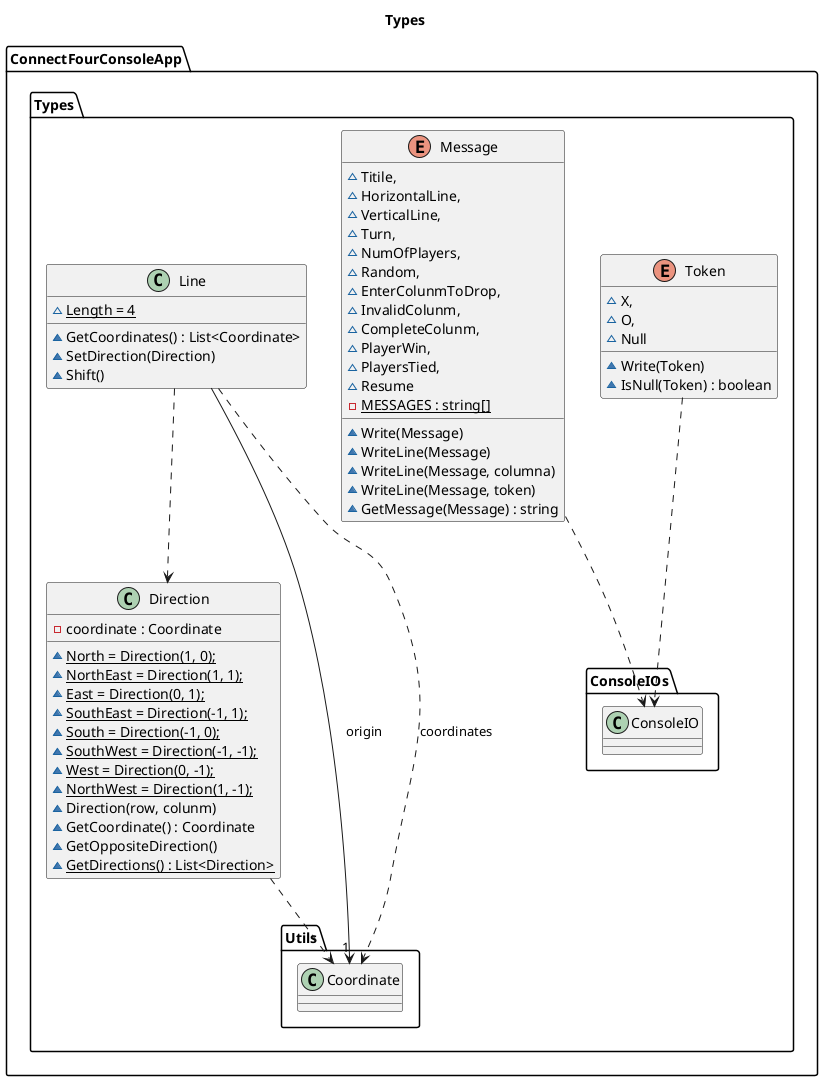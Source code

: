 @startuml Types
title Types
package ConnectFourConsoleApp{
    namespace Types{
        enum Token{
            ~X,
            ~O,
            ~Null
            ~Write(Token)
            ~IsNull(Token) : boolean
        }
        Token ..> ConsoleIOs.ConsoleIO

        enum Message
        {
            ~Titile,
            ~HorizontalLine,
            ~VerticalLine,
            ~Turn,
            ~NumOfPlayers,
            ~Random,
            ~EnterColunmToDrop,
            ~InvalidColunm,
            ~CompleteColunm,
            ~PlayerWin,
            ~PlayersTied,
            ~Resume
            -{static}MESSAGES : string[]
            ~Write(Message)
            ~WriteLine(Message)
            ~WriteLine(Message, columna)
            ~WriteLine(Message, token)
            ~GetMessage(Message) : string
        }
        Message ..> ConsoleIOs.ConsoleIO

        class Direction
        {
            -coordinate : Coordinate
            ~{static}North = Direction(1, 0);
            ~{static}NorthEast = Direction(1, 1);
            ~{static}East = Direction(0, 1);
            ~{static}SouthEast = Direction(-1, 1);
            ~{static}South = Direction(-1, 0);
            ~{static}SouthWest = Direction(-1, -1);
            ~{static}West = Direction(0, -1);
            ~{static}NorthWest = Direction(1, -1);
            ~Direction(row, colunm)
            ~GetCoordinate() : Coordinate
            ~GetOppositeDirection()
            ~{static}GetDirections() : List<Direction>
        }   
        Direction ..> Utils.Coordinate

        class Line{
            ~{static}Length = 4
            ~GetCoordinates() : List<Coordinate>
            ~SetDirection(Direction)
            ~Shift()
        }
        Line --> "1" Utils.Coordinate : origin
        Line ..>  Utils.Coordinate : coordinates
        Line ..> Direction
    }
}
@enduml